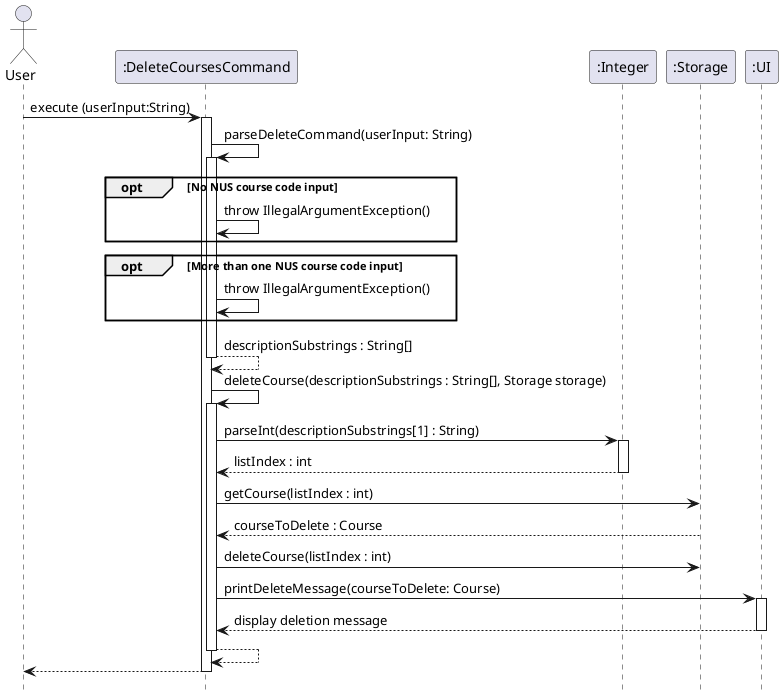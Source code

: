 @startuml
hide footbox

actor User
participant ":DeleteCoursesCommand" as DeleteCoursesCommand
participant ":Integer" as Integer
participant ":Storage" as Storage
participant ":UI" as UI

User -> DeleteCoursesCommand: execute (userInput:String)
activate DeleteCoursesCommand

DeleteCoursesCommand -> DeleteCoursesCommand: parseDeleteCommand(userInput: String)
activate DeleteCoursesCommand
opt No NUS course code input
    DeleteCoursesCommand->DeleteCoursesCommand: throw IllegalArgumentException()
end
opt More than one NUS course code input
    DeleteCoursesCommand->DeleteCoursesCommand: throw IllegalArgumentException()
end
return descriptionSubstrings : String[]

DeleteCoursesCommand -> DeleteCoursesCommand: deleteCourse(descriptionSubstrings : String[], Storage storage)
activate DeleteCoursesCommand

DeleteCoursesCommand -> Integer: parseInt(descriptionSubstrings[1] : String)
activate Integer
return listIndex : int

DeleteCoursesCommand -> Storage: getCourse(listIndex : int)
Storage --> DeleteCoursesCommand: courseToDelete : Course
DeleteCoursesCommand -> Storage: deleteCourse(listIndex : int)

DeleteCoursesCommand -> UI: printDeleteMessage(courseToDelete: Course)
activate UI
UI --> DeleteCoursesCommand: display deletion message
deactivate UI

DeleteCoursesCommand --> DeleteCoursesCommand
deactivate DeleteCoursesCommand

DeleteCoursesCommand --> User
deactivate DeleteCoursesCommand
@enduml